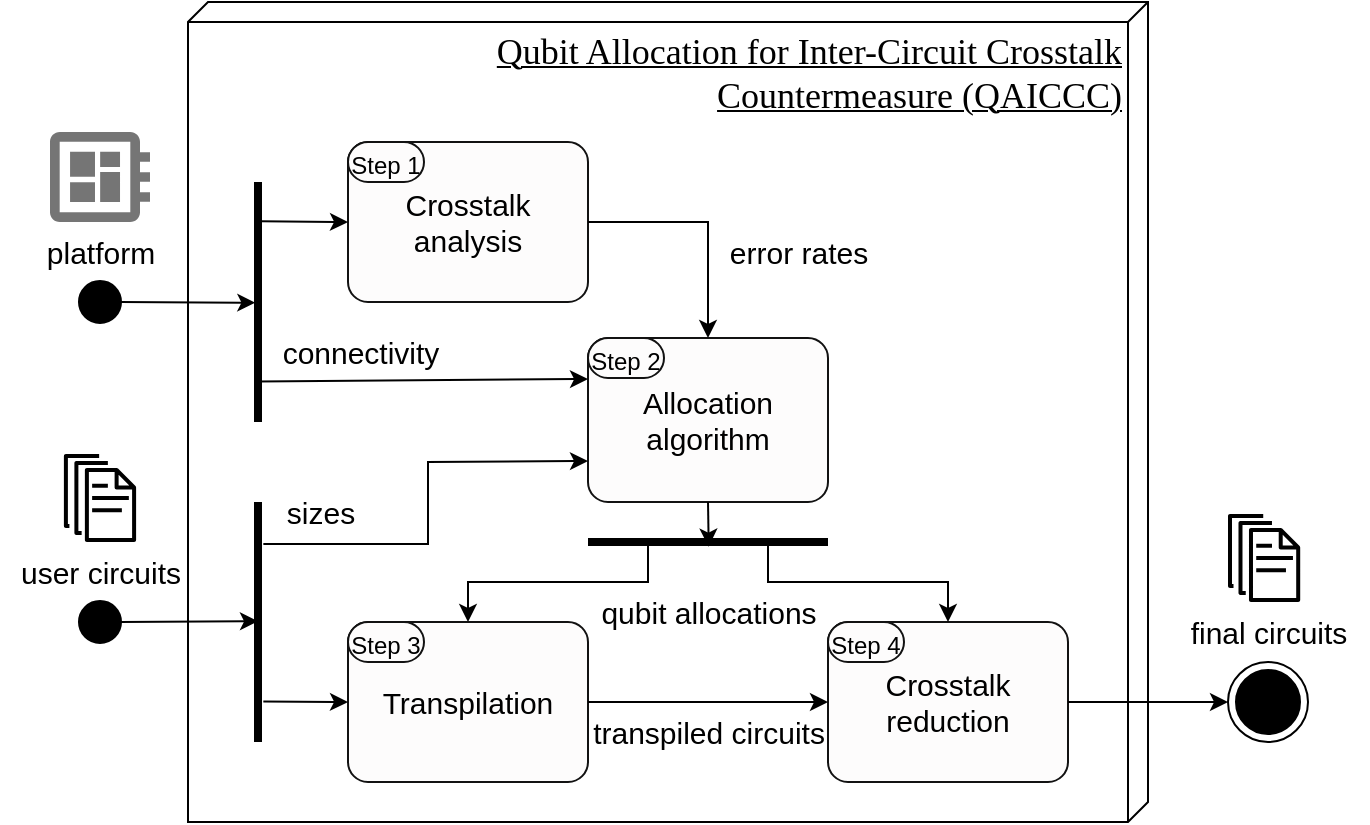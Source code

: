 <mxfile version="26.0.6">
  <diagram name="Page-1" id="982gyeF62y9UsF95akiq">
    <mxGraphModel dx="719" dy="508" grid="1" gridSize="10" guides="1" tooltips="1" connect="1" arrows="1" fold="1" page="1" pageScale="1" pageWidth="700" pageHeight="430" math="0" shadow="0">
      <root>
        <mxCell id="0" />
        <mxCell id="1" parent="0" />
        <mxCell id="JIdOVKg0k5BsWk1WgtoK-1" value="&lt;div align=&quot;right&quot;&gt;&lt;font style=&quot;font-size: 18px;&quot;&gt;Qubit Allocation for Inter-Circuit Crosstalk&lt;/font&gt;&lt;/div&gt;&lt;div align=&quot;right&quot;&gt;&lt;font style=&quot;font-size: 18px;&quot;&gt;Countermeasure (QAICCC)&lt;br&gt;&lt;/font&gt;&lt;/div&gt;" style="verticalAlign=top;align=right;spacingTop=8;spacingLeft=2;spacingRight=12;shape=cube;size=10;direction=south;fontStyle=4;html=1;rounded=0;shadow=0;comic=0;labelBackgroundColor=none;strokeWidth=1;fontFamily=Verdana;fontSize=12;fillColor=none;" parent="1" vertex="1">
          <mxGeometry x="102" y="10" width="480" height="410" as="geometry" />
        </mxCell>
        <mxCell id="qjNmLmzCoTw4PF_jTeP7-27" value="" style="endArrow=classic;html=1;rounded=0;entryX=0.5;entryY=0;entryDx=0;entryDy=0;entryPerimeter=0;exitX=0.75;exitY=0.5;exitDx=0;exitDy=0;exitPerimeter=0;" parent="1" source="eMOk0DGojVkaVqaWsdeQ-18" target="eMOk0DGojVkaVqaWsdeQ-6" edge="1">
          <mxGeometry width="50" height="50" relative="1" as="geometry">
            <mxPoint x="232" y="260" as="sourcePoint" />
            <mxPoint x="232" y="770" as="targetPoint" />
            <Array as="points">
              <mxPoint x="332" y="300" />
              <mxPoint x="242" y="300" />
            </Array>
          </mxGeometry>
        </mxCell>
        <mxCell id="eMOk0DGojVkaVqaWsdeQ-4" value="&lt;div&gt;Crosstalk&lt;/div&gt;&lt;div&gt;analysis&lt;br&gt;&lt;/div&gt;" style="points=[[0.25,0,0],[0.5,0,0],[0.75,0,0],[1,0.25,0],[1,0.5,0],[1,0.75,0],[0.75,1,0],[0.5,1,0],[0.25,1,0],[0,0.75,0],[0,0.5,0],[0,0.25,0]];shape=mxgraph.bpmn.task;whiteSpace=wrap;rectStyle=rounded;size=10;html=1;taskMarker=abstract;strokeColor=#121212;fontSize=15;fillColor=#fdfcfc;" parent="1" vertex="1">
          <mxGeometry x="182" y="80" width="120" height="80" as="geometry" />
        </mxCell>
        <mxCell id="eMOk0DGojVkaVqaWsdeQ-5" value="&lt;div&gt;Allocation&lt;/div&gt;&lt;div&gt;algorithm&lt;br&gt;&lt;/div&gt;" style="points=[[0.25,0,0],[0.5,0,0],[0.75,0,0],[1,0.25,0],[1,0.5,0],[1,0.75,0],[0.75,1,0],[0.5,1,0],[0.25,1,0],[0,0.75,0],[0,0.5,0],[0,0.25,0]];shape=mxgraph.bpmn.task;whiteSpace=wrap;rectStyle=rounded;size=10;html=1;taskMarker=abstract;strokeColor=#121212;fontSize=15;fillColor=#fdfcfc;" parent="1" vertex="1">
          <mxGeometry x="302" y="178" width="120" height="82" as="geometry" />
        </mxCell>
        <mxCell id="eMOk0DGojVkaVqaWsdeQ-6" value="Transpilation" style="points=[[0.25,0,0],[0.5,0,0],[0.75,0,0],[1,0.25,0],[1,0.5,0],[1,0.75,0],[0.75,1,0],[0.5,1,0],[0.25,1,0],[0,0.75,0],[0,0.5,0],[0,0.25,0]];shape=mxgraph.bpmn.task;whiteSpace=wrap;rectStyle=rounded;size=10;html=1;taskMarker=abstract;strokeColor=#121212;fontSize=15;fillColor=#fdfcfc;" parent="1" vertex="1">
          <mxGeometry x="182" y="320" width="120" height="80" as="geometry" />
        </mxCell>
        <mxCell id="eMOk0DGojVkaVqaWsdeQ-9" value="" style="line;strokeWidth=4;html=1;direction=south;" parent="1" vertex="1">
          <mxGeometry x="132" y="100" width="10" height="120" as="geometry" />
        </mxCell>
        <mxCell id="eMOk0DGojVkaVqaWsdeQ-12" value="" style="endArrow=classic;html=1;rounded=0;entryX=0;entryY=0.25;entryDx=0;entryDy=0;entryPerimeter=0;exitX=0.831;exitY=0.5;exitDx=0;exitDy=0;exitPerimeter=0;" parent="1" source="eMOk0DGojVkaVqaWsdeQ-9" target="eMOk0DGojVkaVqaWsdeQ-5" edge="1">
          <mxGeometry width="50" height="50" relative="1" as="geometry">
            <mxPoint x="162" y="220" as="sourcePoint" />
            <mxPoint x="232" y="250" as="targetPoint" />
          </mxGeometry>
        </mxCell>
        <mxCell id="eMOk0DGojVkaVqaWsdeQ-13" value="" style="endArrow=classic;html=1;rounded=0;entryX=0;entryY=0.5;entryDx=0;entryDy=0;entryPerimeter=0;exitX=0.164;exitY=0.367;exitDx=0;exitDy=0;exitPerimeter=0;" parent="1" source="eMOk0DGojVkaVqaWsdeQ-9" target="eMOk0DGojVkaVqaWsdeQ-4" edge="1">
          <mxGeometry width="50" height="50" relative="1" as="geometry">
            <mxPoint x="42" y="80" as="sourcePoint" />
            <mxPoint x="352" y="210" as="targetPoint" />
          </mxGeometry>
        </mxCell>
        <mxCell id="eMOk0DGojVkaVqaWsdeQ-14" value="" style="endArrow=classic;html=1;rounded=0;entryX=0.503;entryY=0.633;entryDx=0;entryDy=0;entryPerimeter=0;exitX=1;exitY=0.5;exitDx=0;exitDy=0;exitPerimeter=0;" parent="1" source="eMOk0DGojVkaVqaWsdeQ-34" target="eMOk0DGojVkaVqaWsdeQ-9" edge="1">
          <mxGeometry width="50" height="50" relative="1" as="geometry">
            <mxPoint x="-78" y="158" as="sourcePoint" />
            <mxPoint x="152" y="130" as="targetPoint" />
          </mxGeometry>
        </mxCell>
        <mxCell id="eMOk0DGojVkaVqaWsdeQ-15" value="" style="endArrow=classic;html=1;rounded=0;exitX=1;exitY=0.5;exitDx=0;exitDy=0;exitPerimeter=0;entryX=0.5;entryY=0;entryDx=0;entryDy=0;entryPerimeter=0;" parent="1" source="eMOk0DGojVkaVqaWsdeQ-4" target="eMOk0DGojVkaVqaWsdeQ-5" edge="1">
          <mxGeometry width="50" height="50" relative="1" as="geometry">
            <mxPoint x="732" y="280" as="sourcePoint" />
            <mxPoint x="572" y="400" as="targetPoint" />
            <Array as="points">
              <mxPoint x="362" y="120" />
            </Array>
          </mxGeometry>
        </mxCell>
        <mxCell id="eMOk0DGojVkaVqaWsdeQ-16" value="error rates" style="text;html=1;align=center;verticalAlign=middle;resizable=0;points=[];autosize=1;strokeColor=none;fillColor=none;fontSize=15;" parent="1" vertex="1">
          <mxGeometry x="362" y="120" width="90" height="30" as="geometry" />
        </mxCell>
        <mxCell id="eMOk0DGojVkaVqaWsdeQ-17" value="connectivity" style="text;html=1;align=center;verticalAlign=middle;resizable=0;points=[];autosize=1;strokeColor=none;fillColor=none;fontSize=15;" parent="1" vertex="1">
          <mxGeometry x="138" y="170" width="100" height="30" as="geometry" />
        </mxCell>
        <mxCell id="eMOk0DGojVkaVqaWsdeQ-18" value="" style="line;strokeWidth=4;html=1;direction=south;rotation=90;" parent="1" vertex="1">
          <mxGeometry x="357" y="220" width="10" height="120" as="geometry" />
        </mxCell>
        <mxCell id="eMOk0DGojVkaVqaWsdeQ-19" value="&lt;div&gt;Crosstalk&lt;/div&gt;&lt;div&gt;reduction&lt;br&gt;&lt;/div&gt;" style="points=[[0.25,0,0],[0.5,0,0],[0.75,0,0],[1,0.25,0],[1,0.5,0],[1,0.75,0],[0.75,1,0],[0.5,1,0],[0.25,1,0],[0,0.75,0],[0,0.5,0],[0,0.25,0]];shape=mxgraph.bpmn.task;whiteSpace=wrap;rectStyle=rounded;size=10;html=1;taskMarker=abstract;strokeColor=#121212;fontSize=15;fillColor=#fdfcfc;" parent="1" vertex="1">
          <mxGeometry x="422" y="320" width="120" height="80" as="geometry" />
        </mxCell>
        <mxCell id="eMOk0DGojVkaVqaWsdeQ-20" value="" style="endArrow=classic;html=1;rounded=0;entryX=0;entryY=0.5;entryDx=0;entryDy=0;entryPerimeter=0;exitX=1;exitY=0.5;exitDx=0;exitDy=0;exitPerimeter=0;" parent="1" source="eMOk0DGojVkaVqaWsdeQ-6" target="eMOk0DGojVkaVqaWsdeQ-19" edge="1">
          <mxGeometry width="50" height="50" relative="1" as="geometry">
            <mxPoint x="112" y="130" as="sourcePoint" />
            <mxPoint x="152" y="130" as="targetPoint" />
          </mxGeometry>
        </mxCell>
        <mxCell id="eMOk0DGojVkaVqaWsdeQ-22" value="" style="endArrow=classic;html=1;rounded=0;entryX=0.497;entryY=0.267;entryDx=0;entryDy=0;entryPerimeter=0;exitX=0.5;exitY=1;exitDx=0;exitDy=0;exitPerimeter=0;" parent="1" source="eMOk0DGojVkaVqaWsdeQ-5" target="eMOk0DGojVkaVqaWsdeQ-18" edge="1">
          <mxGeometry width="50" height="50" relative="1" as="geometry">
            <mxPoint x="112" y="90" as="sourcePoint" />
            <mxPoint x="152" y="90" as="targetPoint" />
          </mxGeometry>
        </mxCell>
        <mxCell id="eMOk0DGojVkaVqaWsdeQ-23" value="" style="endArrow=classic;html=1;rounded=0;entryX=0.5;entryY=0;entryDx=0;entryDy=0;entryPerimeter=0;exitX=0.25;exitY=0.5;exitDx=0;exitDy=0;exitPerimeter=0;" parent="1" source="eMOk0DGojVkaVqaWsdeQ-18" target="eMOk0DGojVkaVqaWsdeQ-19" edge="1">
          <mxGeometry width="50" height="50" relative="1" as="geometry">
            <mxPoint x="672" y="190" as="sourcePoint" />
            <mxPoint x="582" y="270" as="targetPoint" />
            <Array as="points">
              <mxPoint x="392" y="300" />
              <mxPoint x="482" y="300" />
            </Array>
          </mxGeometry>
        </mxCell>
        <mxCell id="eMOk0DGojVkaVqaWsdeQ-27" value="" style="line;strokeWidth=4;html=1;direction=south;" parent="1" vertex="1">
          <mxGeometry x="132" y="260" width="10" height="120" as="geometry" />
        </mxCell>
        <mxCell id="eMOk0DGojVkaVqaWsdeQ-28" value="" style="endArrow=classic;html=1;rounded=0;entryX=0;entryY=0.5;entryDx=0;entryDy=0;entryPerimeter=0;exitX=0.831;exitY=0.233;exitDx=0;exitDy=0;exitPerimeter=0;" parent="1" source="eMOk0DGojVkaVqaWsdeQ-27" target="eMOk0DGojVkaVqaWsdeQ-6" edge="1">
          <mxGeometry width="50" height="50" relative="1" as="geometry">
            <mxPoint x="148" y="130" as="sourcePoint" />
            <mxPoint x="192" y="130" as="targetPoint" />
          </mxGeometry>
        </mxCell>
        <mxCell id="eMOk0DGojVkaVqaWsdeQ-30" value="" style="endArrow=classic;html=1;rounded=0;entryX=0;entryY=0.75;entryDx=0;entryDy=0;entryPerimeter=0;exitX=0.175;exitY=0.233;exitDx=0;exitDy=0;exitPerimeter=0;" parent="1" source="eMOk0DGojVkaVqaWsdeQ-27" target="eMOk0DGojVkaVqaWsdeQ-5" edge="1">
          <mxGeometry width="50" height="50" relative="1" as="geometry">
            <mxPoint x="342" y="270" as="sourcePoint" />
            <mxPoint x="252" y="350" as="targetPoint" />
            <Array as="points">
              <mxPoint x="222" y="281" />
              <mxPoint x="222" y="240" />
            </Array>
          </mxGeometry>
        </mxCell>
        <mxCell id="eMOk0DGojVkaVqaWsdeQ-31" value="sizes" style="text;html=1;align=center;verticalAlign=middle;resizable=0;points=[];autosize=1;strokeColor=none;fillColor=none;fontSize=15;" parent="1" vertex="1">
          <mxGeometry x="138" y="250" width="60" height="30" as="geometry" />
        </mxCell>
        <mxCell id="eMOk0DGojVkaVqaWsdeQ-32" value="" style="endArrow=classic;html=1;rounded=0;entryX=0.497;entryY=0.5;entryDx=0;entryDy=0;entryPerimeter=0;" parent="1" source="eMOk0DGojVkaVqaWsdeQ-35" target="eMOk0DGojVkaVqaWsdeQ-27" edge="1">
          <mxGeometry width="50" height="50" relative="1" as="geometry">
            <mxPoint x="-58" y="320" as="sourcePoint" />
            <mxPoint x="146" y="170" as="targetPoint" />
          </mxGeometry>
        </mxCell>
        <mxCell id="eMOk0DGojVkaVqaWsdeQ-34" value="" style="strokeWidth=2;html=1;shape=mxgraph.flowchart.start_2;whiteSpace=wrap;fillColor=#000000;" parent="1" vertex="1">
          <mxGeometry x="48" y="150" width="20" height="20" as="geometry" />
        </mxCell>
        <mxCell id="eMOk0DGojVkaVqaWsdeQ-36" value="" style="endArrow=classic;html=1;rounded=0;entryX=0.497;entryY=0.5;entryDx=0;entryDy=0;entryPerimeter=0;exitX=0.5;exitY=0;exitDx=0;exitDy=0;exitPerimeter=0;" parent="1" source="eMOk0DGojVkaVqaWsdeQ-35" target="eMOk0DGojVkaVqaWsdeQ-35" edge="1">
          <mxGeometry width="50" height="50" relative="1" as="geometry">
            <mxPoint x="-58" y="320" as="sourcePoint" />
            <mxPoint x="137" y="320" as="targetPoint" />
          </mxGeometry>
        </mxCell>
        <mxCell id="eMOk0DGojVkaVqaWsdeQ-35" value="" style="strokeWidth=2;html=1;shape=mxgraph.flowchart.start_2;whiteSpace=wrap;fillColor=#000000;" parent="1" vertex="1">
          <mxGeometry x="48" y="310" width="20" height="20" as="geometry" />
        </mxCell>
        <mxCell id="eMOk0DGojVkaVqaWsdeQ-39" value="" style="endArrow=classic;html=1;rounded=0;exitX=1;exitY=0.5;exitDx=0;exitDy=0;exitPerimeter=0;entryX=0.5;entryY=0;entryDx=0;entryDy=0;" parent="1" source="eMOk0DGojVkaVqaWsdeQ-19" target="eMOk0DGojVkaVqaWsdeQ-41" edge="1">
          <mxGeometry width="50" height="50" relative="1" as="geometry">
            <mxPoint x="150" y="370" as="sourcePoint" />
            <mxPoint x="612" y="370" as="targetPoint" />
          </mxGeometry>
        </mxCell>
        <mxCell id="eMOk0DGojVkaVqaWsdeQ-41" value="" style="ellipse;html=1;shape=endState;fillColor=#000000;strokeColor=#000000;fontSize=15;direction=north;" parent="1" vertex="1">
          <mxGeometry x="622" y="340" width="40" height="40" as="geometry" />
        </mxCell>
        <mxCell id="eMOk0DGojVkaVqaWsdeQ-43" value="platform" style="text;html=1;align=center;verticalAlign=middle;resizable=0;points=[];autosize=1;strokeColor=none;fillColor=none;fontSize=15;" parent="1" vertex="1">
          <mxGeometry x="18" y="120" width="80" height="30" as="geometry" />
        </mxCell>
        <mxCell id="eMOk0DGojVkaVqaWsdeQ-44" value="user circuits" style="text;html=1;align=center;verticalAlign=middle;resizable=0;points=[];autosize=1;strokeColor=none;fillColor=none;fontSize=15;" parent="1" vertex="1">
          <mxGeometry x="8" y="280" width="100" height="30" as="geometry" />
        </mxCell>
        <mxCell id="eMOk0DGojVkaVqaWsdeQ-45" value="final circuits" style="text;html=1;align=center;verticalAlign=middle;resizable=0;points=[];autosize=1;strokeColor=none;fillColor=none;fontSize=15;" parent="1" vertex="1">
          <mxGeometry x="592" y="310" width="100" height="30" as="geometry" />
        </mxCell>
        <mxCell id="eMOk0DGojVkaVqaWsdeQ-46" value="qubit allocations" style="text;html=1;align=center;verticalAlign=middle;resizable=0;points=[];autosize=1;strokeColor=none;fillColor=none;fontSize=15;" parent="1" vertex="1">
          <mxGeometry x="297" y="300" width="130" height="30" as="geometry" />
        </mxCell>
        <mxCell id="eMOk0DGojVkaVqaWsdeQ-48" value="transpiled circuits" style="text;html=1;align=center;verticalAlign=middle;resizable=0;points=[];autosize=1;strokeColor=none;fillColor=none;fontSize=15;" parent="1" vertex="1">
          <mxGeometry x="292" y="360" width="140" height="30" as="geometry" />
        </mxCell>
        <mxCell id="eMOk0DGojVkaVqaWsdeQ-49" value="" style="sketch=0;outlineConnect=0;fontColor=#232F3E;gradientColor=none;fillColor=#000000;strokeColor=none;dashed=0;verticalLabelPosition=bottom;verticalAlign=top;align=center;html=1;fontSize=12;fontStyle=0;aspect=fixed;pointerEvents=1;shape=mxgraph.aws4.documents;" parent="1" vertex="1">
          <mxGeometry x="39.95" y="236" width="36.1" height="44" as="geometry" />
        </mxCell>
        <mxCell id="eMOk0DGojVkaVqaWsdeQ-50" value="" style="sketch=0;outlineConnect=0;fontColor=#232F3E;gradientColor=none;fillColor=#000000;strokeColor=none;dashed=0;verticalLabelPosition=bottom;verticalAlign=top;align=center;html=1;fontSize=12;fontStyle=0;aspect=fixed;pointerEvents=1;shape=mxgraph.aws4.documents;" parent="1" vertex="1">
          <mxGeometry x="622" y="266" width="36.1" height="44" as="geometry" />
        </mxCell>
        <mxCell id="eMOk0DGojVkaVqaWsdeQ-55" value="" style="sketch=0;dashed=0;connectable=0;html=1;fillColor=#757575;strokeColor=none;shape=mxgraph.gcp2.circuit_board;part=1;" parent="1" vertex="1">
          <mxGeometry x="33" y="75" width="50" height="45" as="geometry" />
        </mxCell>
        <mxCell id="qd8Z9BV7FsohcCPeds0F-2" value="&lt;font style=&quot;font-size: 12px;&quot;&gt;Step 1&lt;br&gt;&lt;/font&gt;" style="points=[[0.25,0,0],[0.5,0,0],[0.75,0,0],[1,0.25,0],[1,0.5,0],[1,0.75,0],[0.75,1,0],[0.5,1,0],[0.25,1,0],[0,0.75,0],[0,0.5,0],[0,0.25,0]];shape=mxgraph.bpmn.task;whiteSpace=wrap;rectStyle=rounded;size=10;html=1;taskMarker=abstract;strokeColor=#121212;fontSize=15;fillColor=#fdfcfc;" vertex="1" parent="1">
          <mxGeometry x="182" y="80" width="38" height="20" as="geometry" />
        </mxCell>
        <mxCell id="qd8Z9BV7FsohcCPeds0F-3" value="&lt;font style=&quot;font-size: 12px;&quot;&gt;Step 2&lt;br&gt;&lt;/font&gt;" style="points=[[0.25,0,0],[0.5,0,0],[0.75,0,0],[1,0.25,0],[1,0.5,0],[1,0.75,0],[0.75,1,0],[0.5,1,0],[0.25,1,0],[0,0.75,0],[0,0.5,0],[0,0.25,0]];shape=mxgraph.bpmn.task;whiteSpace=wrap;rectStyle=rounded;size=10;html=1;taskMarker=abstract;strokeColor=#121212;fontSize=15;fillColor=#fdfcfc;" vertex="1" parent="1">
          <mxGeometry x="302" y="178" width="38" height="20" as="geometry" />
        </mxCell>
        <mxCell id="qd8Z9BV7FsohcCPeds0F-4" value="&lt;font style=&quot;font-size: 12px;&quot;&gt;Step 3&lt;br&gt;&lt;/font&gt;" style="points=[[0.25,0,0],[0.5,0,0],[0.75,0,0],[1,0.25,0],[1,0.5,0],[1,0.75,0],[0.75,1,0],[0.5,1,0],[0.25,1,0],[0,0.75,0],[0,0.5,0],[0,0.25,0]];shape=mxgraph.bpmn.task;whiteSpace=wrap;rectStyle=rounded;size=10;html=1;taskMarker=abstract;strokeColor=#121212;fontSize=15;fillColor=#fdfcfc;" vertex="1" parent="1">
          <mxGeometry x="182" y="320" width="38" height="20" as="geometry" />
        </mxCell>
        <mxCell id="qd8Z9BV7FsohcCPeds0F-5" value="&lt;font style=&quot;font-size: 12px;&quot;&gt;Step 4&lt;br&gt;&lt;/font&gt;" style="points=[[0.25,0,0],[0.5,0,0],[0.75,0,0],[1,0.25,0],[1,0.5,0],[1,0.75,0],[0.75,1,0],[0.5,1,0],[0.25,1,0],[0,0.75,0],[0,0.5,0],[0,0.25,0]];shape=mxgraph.bpmn.task;whiteSpace=wrap;rectStyle=rounded;size=10;html=1;taskMarker=abstract;strokeColor=#121212;fontSize=15;fillColor=#fdfcfc;" vertex="1" parent="1">
          <mxGeometry x="422" y="320" width="38" height="20" as="geometry" />
        </mxCell>
      </root>
    </mxGraphModel>
  </diagram>
</mxfile>
